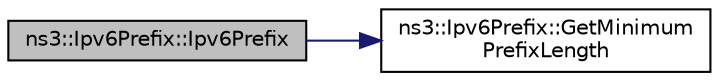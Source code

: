 digraph "ns3::Ipv6Prefix::Ipv6Prefix"
{
 // LATEX_PDF_SIZE
  edge [fontname="Helvetica",fontsize="10",labelfontname="Helvetica",labelfontsize="10"];
  node [fontname="Helvetica",fontsize="10",shape=record];
  rankdir="LR";
  Node1 [label="ns3::Ipv6Prefix::Ipv6Prefix",height=0.2,width=0.4,color="black", fillcolor="grey75", style="filled", fontcolor="black",tooltip="Constructs an Ipv6Prefix by using the input 16 bytes."];
  Node1 -> Node2 [color="midnightblue",fontsize="10",style="solid",fontname="Helvetica"];
  Node2 [label="ns3::Ipv6Prefix::GetMinimum\lPrefixLength",height=0.2,width=0.4,color="black", fillcolor="white", style="filled",URL="$classns3_1_1_ipv6_prefix.html#af8e5ac623c3ce444408bac8e928c063d",tooltip="Get the minimum prefix length, i.e., 128 - the length of the largest sequence trailing zeroes."];
}
